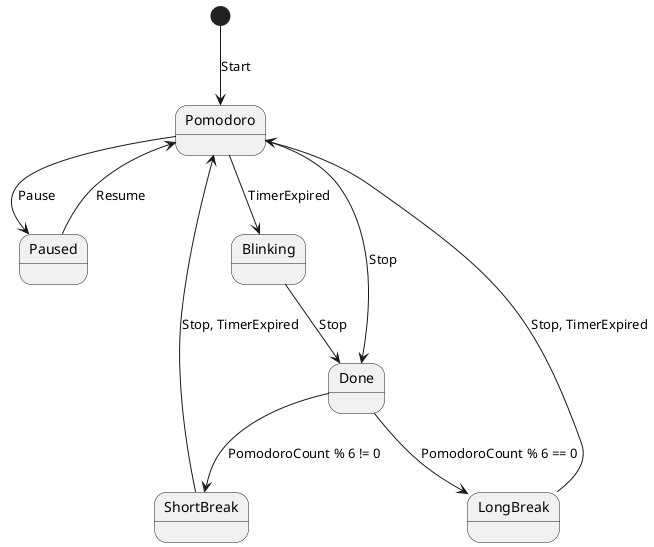 @startuml

state Pomodoro
state ShortBreak
state Paused
state LongBreak
state Blinking
state Done

[*] --> Pomodoro : Start
Pomodoro --> Paused : Pause
Paused --> Pomodoro : Resume
Pomodoro --> Blinking : TimerExpired
Blinking --> Done : Stop
Done --> ShortBreak : PomodoroCount % 6 != 0
Done --> LongBreak : PomodoroCount % 6 == 0
ShortBreak --> Pomodoro : Stop, TimerExpired
LongBreak --> Pomodoro : Stop, TimerExpired
Pomodoro --> Done : Stop
@enduml